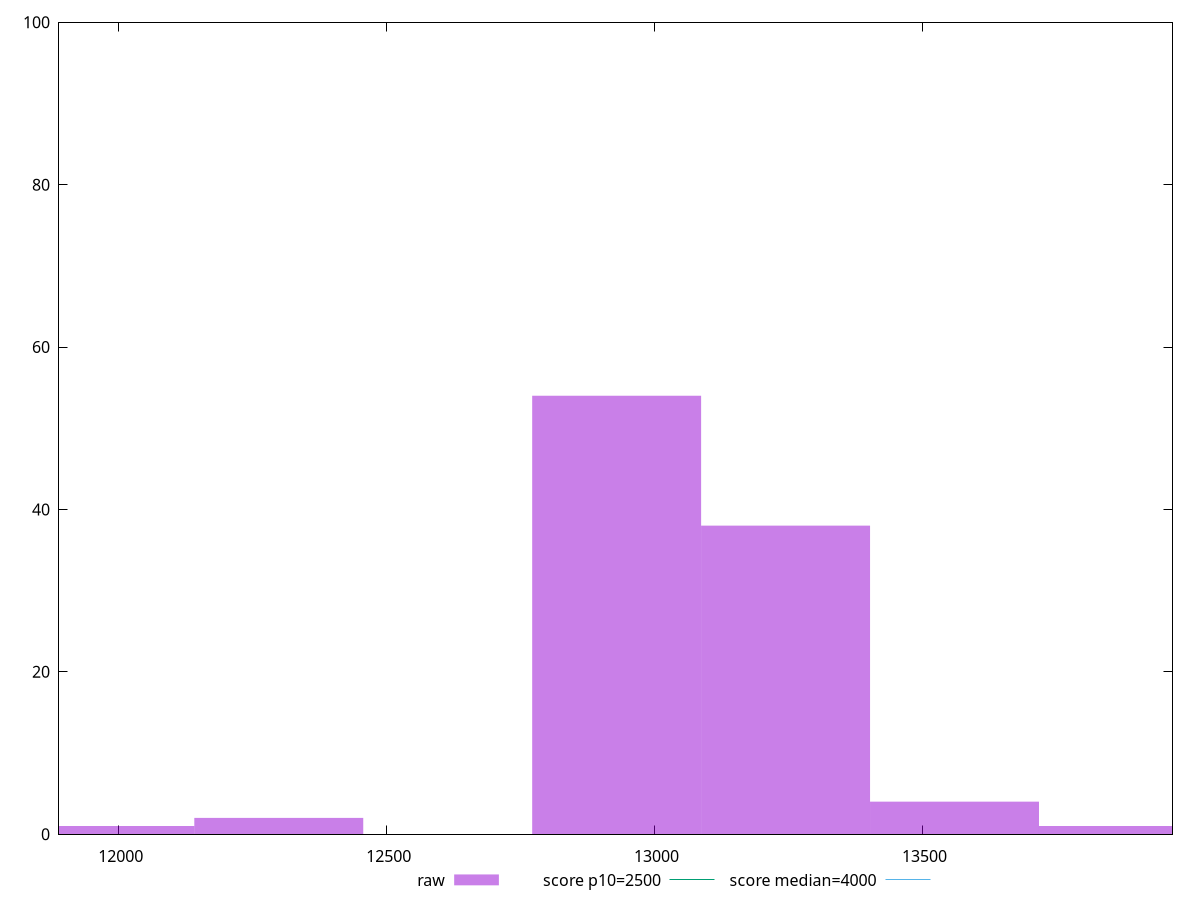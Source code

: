 reset

$raw <<EOF
13875.235988173326 1
13244.543443256356 38
13559.889715714842 4
12929.197170797872 54
12298.504625880903 2
11983.15835342242 1
EOF

set key outside below
set boxwidth 315.3462724584847
set xrange [11888.254499999995:13966.789000000002]
set yrange [0:100]
set trange [0:100]
set style fill transparent solid 0.5 noborder

set parametric
set terminal svg size 640, 490 enhanced background rgb 'white'
set output "report_00009_2021-02-08T22-37-41.559Z/largest-contentful-paint/samples/pages+cached/raw/histogram.svg"

plot $raw title "raw" with boxes, \
     2500,t title "score p10=2500", \
     4000,t title "score median=4000"

reset
